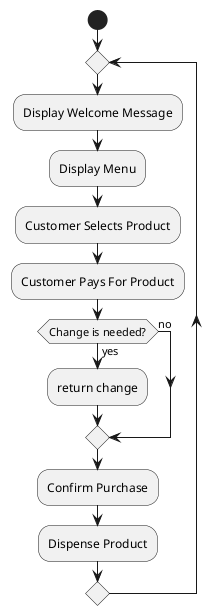 @startuml Vending Machine Activity
start

repeat 
    :Display Welcome Message;
    :Display Menu;
    :Customer Selects Product;
    :Customer Pays For Product;

    if (Change is needed?) then (yes)
        :return change;
    else (no)
    endif

    :Confirm Purchase;
    :Dispense Product;

repeat while ()

@enduml